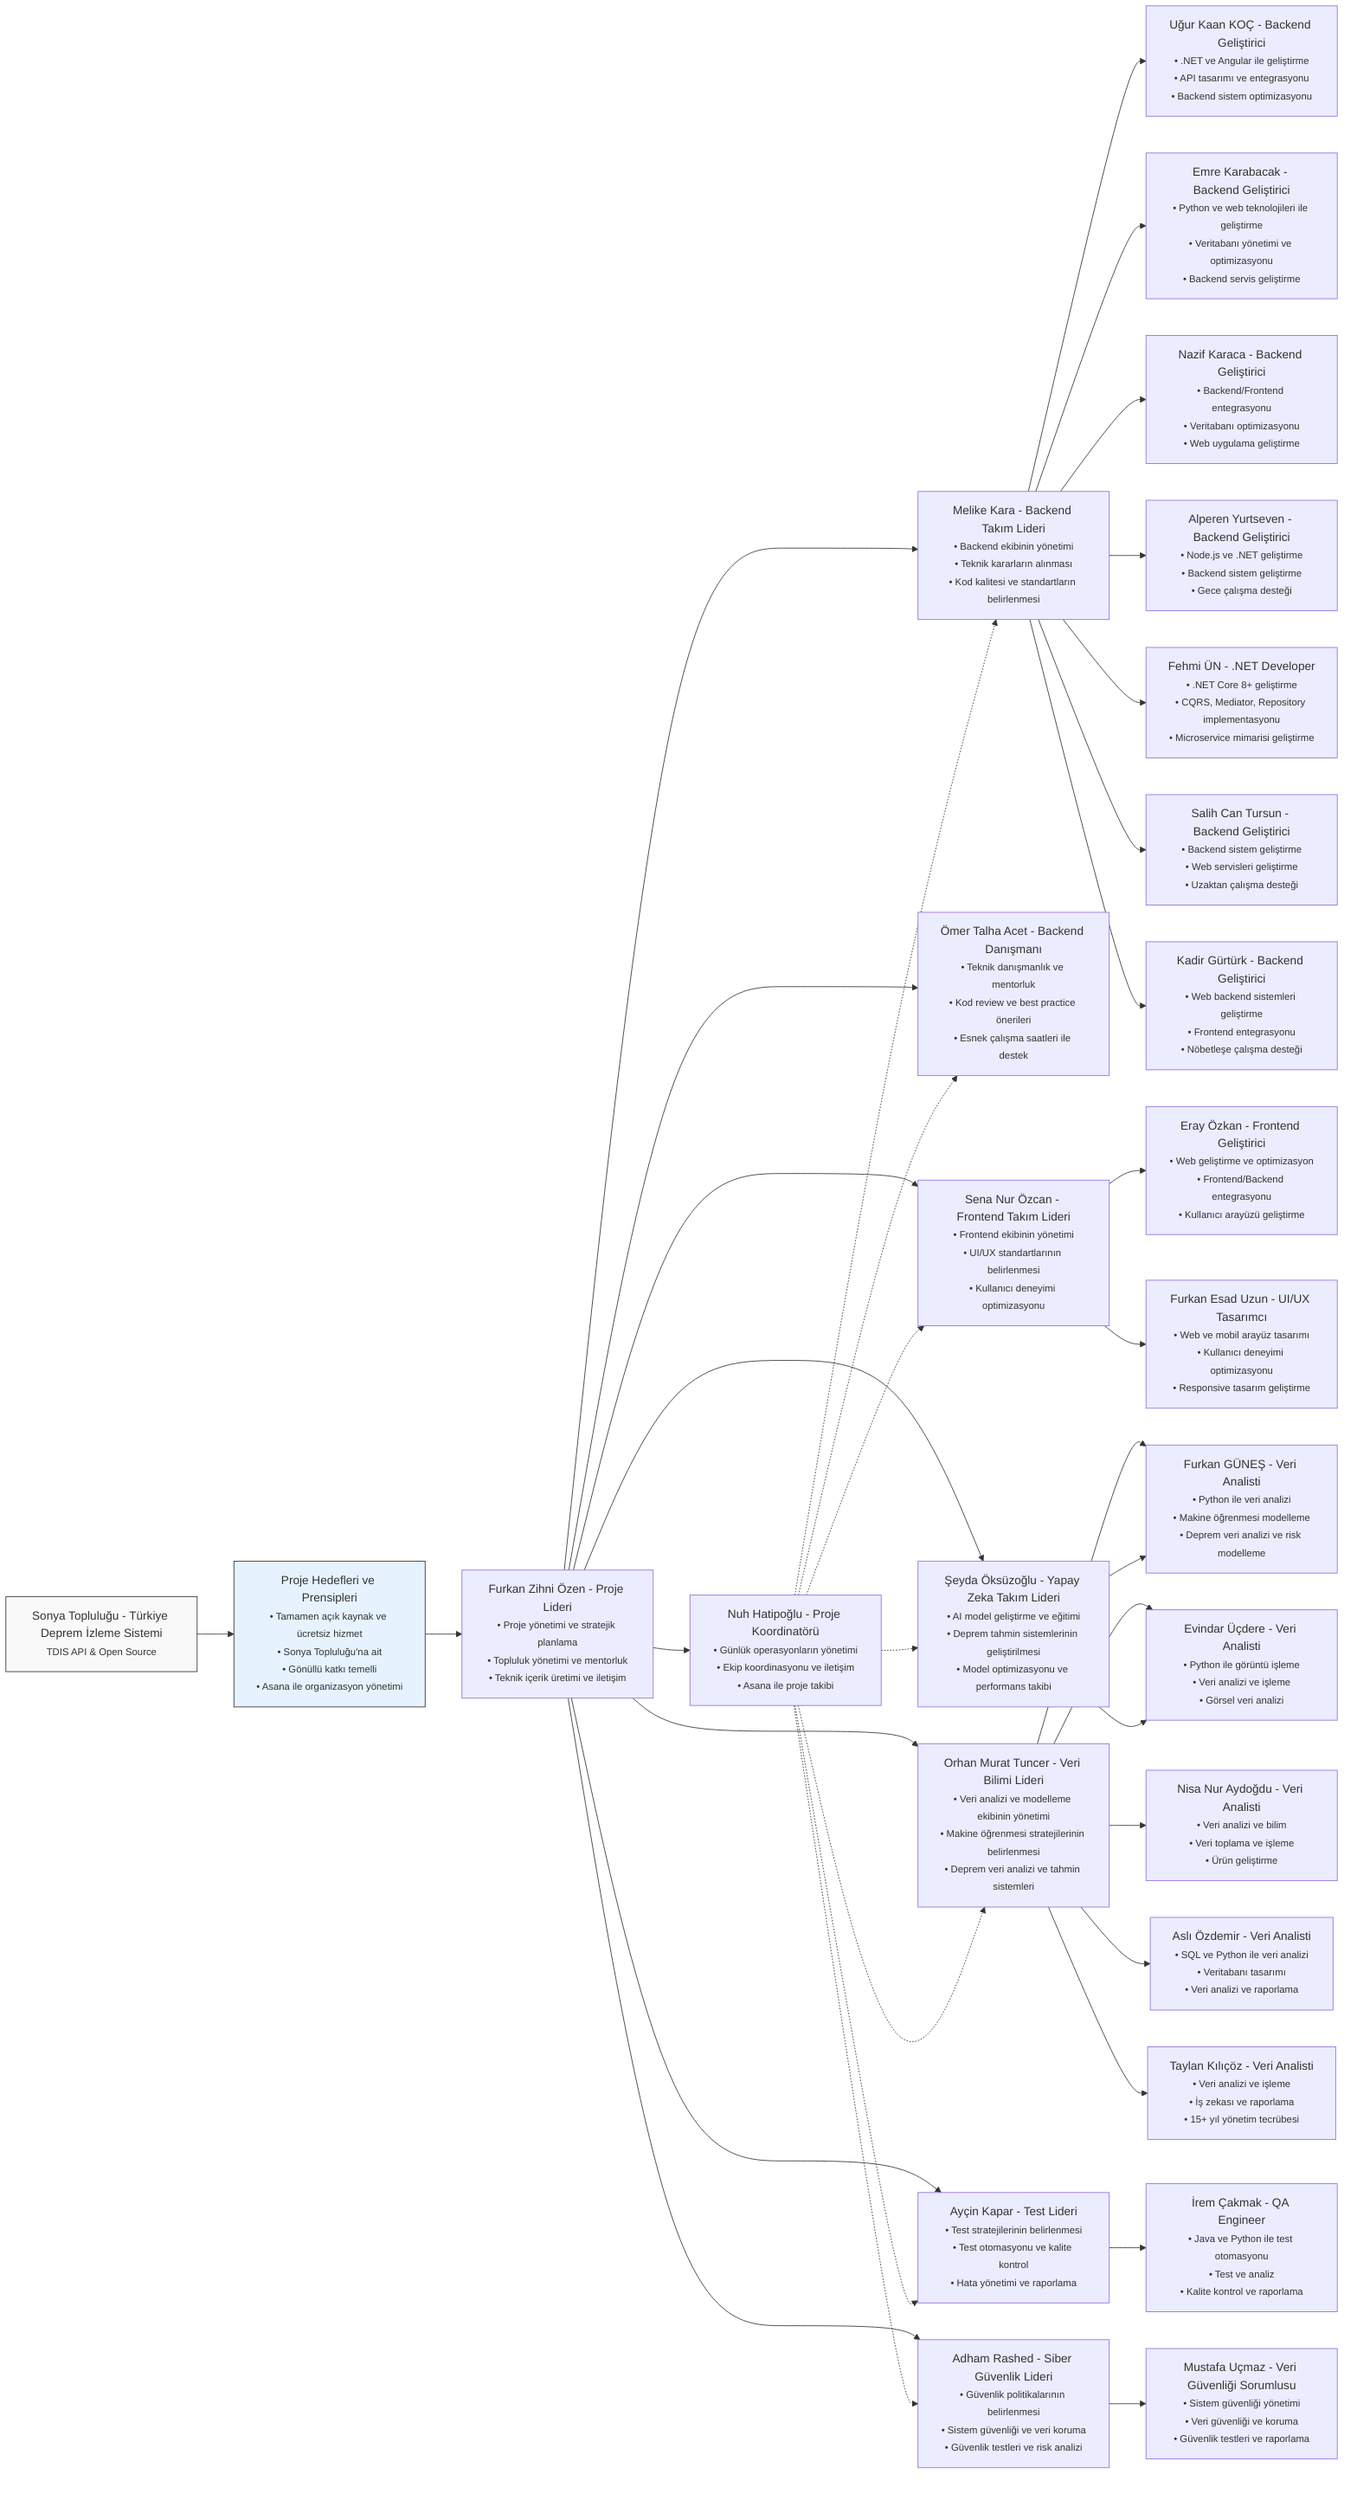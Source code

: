 graph LR
    %% Proje Başlığı ve Açıklaması
    ProjectTitle["Sonya Topluluğu - Türkiye Deprem İzleme Sistemi<br/><small>TDIS API & Open Source</small>"]:::projectTitle

    %% Proje Yönetimi - En Üst Seviye
    ProjeLideri["Furkan Zihni Özen - Proje Lideri<br/><small>• Proje yönetimi ve stratejik planlama<br/>• Topluluk yönetimi ve mentorluk<br/>• Teknik içerik üretimi ve iletişim</small>"]
    ProjeKoordinatoru["Nuh Hatipoğlu - Proje Koordinatörü<br/><small>• Günlük operasyonların yönetimi<br/>• Ekip koordinasyonu ve iletişim<br/>• Asana ile proje takibi</small>"]
    
    %% Takım Liderleri - İkinci Seviye
    BackendLideri["Melike Kara - Backend Takım Lideri<br/><small>• Backend ekibinin yönetimi<br/>• Teknik kararların alınması<br/>• Kod kalitesi ve standartların belirlenmesi</small>"]
    BackendDanismani["Ömer Talha Acet - Backend Danışmanı<br/><small>• Teknik danışmanlık ve mentorluk<br/>• Kod review ve best practice önerileri<br/>• Esnek çalışma saatleri ile destek</small>"]
    FrontendLideri["Sena Nur Özcan - Frontend Takım Lideri<br/><small>• Frontend ekibinin yönetimi<br/>• UI/UX standartlarının belirlenmesi<br/>• Kullanıcı deneyimi optimizasyonu</small>"]
    VeriBilimiLideri["Orhan Murat Tuncer - Veri Bilimi Lideri<br/><small>• Veri analizi ve modelleme ekibinin yönetimi<br/>• Makine öğrenmesi stratejilerinin belirlenmesi<br/>• Deprem veri analizi ve tahmin sistemleri</small>"]
    YapayZekaLideri["Şeyda Öksüzoğlu - Yapay Zeka Takım Lideri<br/><small>• AI model geliştirme ve eğitimi<br/>• Deprem tahmin sistemlerinin geliştirilmesi<br/>• Model optimizasyonu ve performans takibi</small>"]
    TestLideri["Ayçin Kapar - Test Lideri<br/><small>• Test stratejilerinin belirlenmesi<br/>• Test otomasyonu ve kalite kontrol<br/>• Hata yönetimi ve raporlama</small>"]
    GuvenlikLideri["Adham Rashed - Siber Güvenlik Lideri<br/><small>• Güvenlik politikalarının belirlenmesi<br/>• Sistem güvenliği ve veri koruma<br/>• Güvenlik testleri ve risk analizi</small>"]
    
    %% Takım Üyeleri - Üçüncü Seviye
    %% Backend Takımı
    BackendGelistirici1["Uğur Kaan KOÇ - Backend Geliştirici<br/><small>• .NET ve Angular ile geliştirme<br/>• API tasarımı ve entegrasyonu<br/>• Backend sistem optimizasyonu</small>"]
    BackendGelistirici2["Emre Karabacak - Backend Geliştirici<br/><small>• Python ve web teknolojileri ile geliştirme<br/>• Veritabanı yönetimi ve optimizasyonu<br/>• Backend servis geliştirme</small>"]
    BackendGelistirici3["Nazif Karaca - Backend Geliştirici<br/><small>• Backend/Frontend entegrasyonu<br/>• Veritabanı optimizasyonu<br/>• Web uygulama geliştirme</small>"]
    BackendGelistirici4["Alperen Yurtseven - Backend Geliştirici<br/><small>• Node.js ve .NET geliştirme<br/>• Backend sistem geliştirme<br/>• Gece çalışma desteği</small>"]
    BackendGelistirici5["Fehmi ÜN - .NET Developer<br/><small>• .NET Core 8+ geliştirme<br/>• CQRS, Mediator, Repository implementasyonu<br/>• Microservice mimarisi geliştirme</small>"]
    BackendGelistirici6["Salih Can Tursun - Backend Geliştirici<br/><small>• Backend sistem geliştirme<br/>• Web servisleri geliştirme<br/>• Uzaktan çalışma desteği</small>"]
    BackendGelistirici7["Kadir Gürtürk - Backend Geliştirici<br/><small>• Web backend sistemleri geliştirme<br/>• Frontend entegrasyonu<br/>• Nöbetleşe çalışma desteği</small>"]
    
    %% Frontend Takımı
    FrontendGelistirici1["Eray Özkan - Frontend Geliştirici<br/><small>• Web geliştirme ve optimizasyon<br/>• Frontend/Backend entegrasyonu<br/>• Kullanıcı arayüzü geliştirme</small>"]
    UIUXTasarimci["Furkan Esad Uzun - UI/UX Tasarımcı<br/><small>• Web ve mobil arayüz tasarımı<br/>• Kullanıcı deneyimi optimizasyonu<br/>• Responsive tasarım geliştirme</small>"]
    
    %% Veri Bilimi Takımı
    VeriAnalisti1["Furkan GÜNEŞ - Veri Analisti<br/><small>• Python ile veri analizi<br/>• Makine öğrenmesi modelleme<br/>• Deprem veri analizi ve risk modelleme</small>"]
    VeriAnalisti2["Evindar Üçdere - Veri Analisti<br/><small>• Python ile görüntü işleme<br/>• Veri analizi ve işleme<br/>• Görsel veri analizi</small>"]
    VeriAnalisti3["Nisa Nur Aydoğdu - Veri Analisti<br/><small>• Veri analizi ve bilim<br/>• Veri toplama ve işleme<br/>• Ürün geliştirme</small>"]
    VeriAnalisti4["Aslı Özdemir - Veri Analisti<br/><small>• SQL ve Python ile veri analizi<br/>• Veritabanı tasarımı<br/>• Veri analizi ve raporlama</small>"]
    VeriAnalisti5["Taylan Kılıçöz - Veri Analisti<br/><small>• Veri analizi ve işleme<br/>• İş zekası ve raporlama<br/>• 15+ yıl yönetim tecrübesi</small>"]
    
    %% Test Takımı
    KaliteGuvenceUzmani["İrem Çakmak - QA Engineer<br/><small>• Java ve Python ile test otomasyonu<br/>• Test ve analiz<br/>• Kalite kontrol ve raporlama</small>"]
    
    %% Siber Güvenlik Takımı
    VeriGuvenligiSorumlusu["Mustafa Uçmaz - Veri Güvenliği Sorumlusu<br/><small>• Sistem güvenliği yönetimi<br/>• Veri güvenliği ve koruma<br/>• Güvenlik testleri ve raporlama</small>"]
    
    %% Proje Hedefleri ve Prensipleri
    ProjeHedefleri["Proje Hedefleri ve Prensipleri<br/><small>• Tamamen açık kaynak ve ücretsiz hizmet<br/>• Sonya Topluluğu'na ait<br/>• Gönüllü katkı temelli<br/>• Asana ile organizasyon yönetimi</small>"]:::projectGoals

    %% Hiyerarşik Bağlantılar
    ProjectTitle --> ProjeHedefleri
    ProjeHedefleri --> ProjeLideri
    ProjeLideri --> ProjeKoordinatoru
    
    ProjeLideri --> BackendLideri
    ProjeLideri --> BackendDanismani
    ProjeLideri --> FrontendLideri
    ProjeLideri --> VeriBilimiLideri
    ProjeLideri --> YapayZekaLideri
    ProjeLideri --> TestLideri
    ProjeLideri --> GuvenlikLideri
    
    %% Koordinasyon ilişkileri
    ProjeKoordinatoru -.-> BackendLideri
    ProjeKoordinatoru -.-> BackendDanismani
    ProjeKoordinatoru -.-> FrontendLideri
    ProjeKoordinatoru -.-> VeriBilimiLideri
    ProjeKoordinatoru -.-> YapayZekaLideri
    ProjeKoordinatoru -.-> TestLideri
    ProjeKoordinatoru -.-> GuvenlikLideri
    
    %% Takım Bağlantıları
    BackendLideri --> BackendGelistirici1
    BackendLideri --> BackendGelistirici2
    BackendLideri --> BackendGelistirici3
    BackendLideri --> BackendGelistirici4
    BackendLideri --> BackendGelistirici5
    BackendLideri --> BackendGelistirici6
    BackendLideri --> BackendGelistirici7
    
    FrontendLideri --> FrontendGelistirici1
    FrontendLideri --> UIUXTasarimci
    
    VeriBilimiLideri --> VeriAnalisti1
    VeriBilimiLideri --> VeriAnalisti2
    VeriBilimiLideri --> VeriAnalisti3
    VeriBilimiLideri --> VeriAnalisti4
    VeriBilimiLideri --> VeriAnalisti5
    
    YapayZekaLideri --> VeriAnalisti1
    YapayZekaLideri --> VeriAnalisti2
    
    TestLideri --> KaliteGuvenceUzmani
    
    GuvenlikLideri --> VeriGuvenligiSorumlusu
    
    %% Stil Tanımlamaları
    classDef projectTitle fill:#f9f9f9,stroke:#333,stroke-width:1px;
    classDef projectGoals fill:#e6f3ff,stroke:#333,stroke-width:1px;
    class projectTitle projectTitle;
    class projectGoals projectGoals;